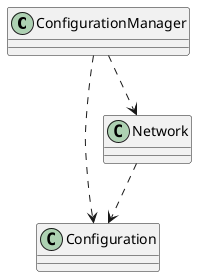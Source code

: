 @startuml
'https://plantuml.com/class-diagram

class ConfigurationManager
class Configuration
class Network

ConfigurationManager ..> Configuration
Network ..> Configuration

ConfigurationManager ..> Network

@enduml